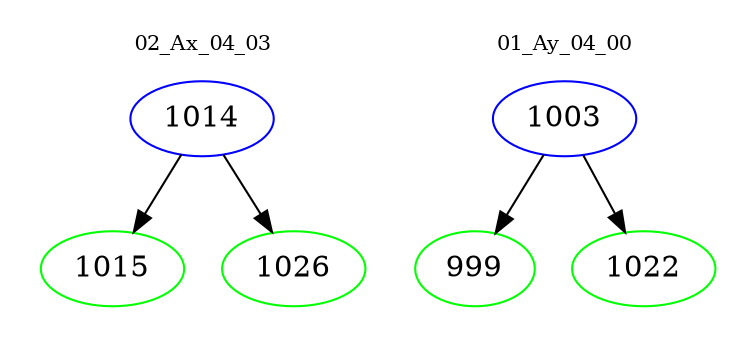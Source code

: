 digraph{
subgraph cluster_0 {
color = white
label = "02_Ax_04_03";
fontsize=10;
T0_1014 [label="1014", color="blue"]
T0_1014 -> T0_1015 [color="black"]
T0_1015 [label="1015", color="green"]
T0_1014 -> T0_1026 [color="black"]
T0_1026 [label="1026", color="green"]
}
subgraph cluster_1 {
color = white
label = "01_Ay_04_00";
fontsize=10;
T1_1003 [label="1003", color="blue"]
T1_1003 -> T1_999 [color="black"]
T1_999 [label="999", color="green"]
T1_1003 -> T1_1022 [color="black"]
T1_1022 [label="1022", color="green"]
}
}
